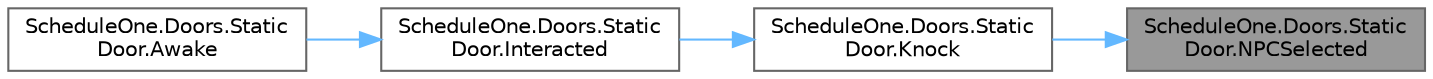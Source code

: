 digraph "ScheduleOne.Doors.StaticDoor.NPCSelected"
{
 // LATEX_PDF_SIZE
  bgcolor="transparent";
  edge [fontname=Helvetica,fontsize=10,labelfontname=Helvetica,labelfontsize=10];
  node [fontname=Helvetica,fontsize=10,shape=box,height=0.2,width=0.4];
  rankdir="RL";
  Node1 [id="Node000001",label="ScheduleOne.Doors.Static\lDoor.NPCSelected",height=0.2,width=0.4,color="gray40", fillcolor="grey60", style="filled", fontcolor="black",tooltip=" "];
  Node1 -> Node2 [id="edge1_Node000001_Node000002",dir="back",color="steelblue1",style="solid",tooltip=" "];
  Node2 [id="Node000002",label="ScheduleOne.Doors.Static\lDoor.Knock",height=0.2,width=0.4,color="grey40", fillcolor="white", style="filled",URL="$class_schedule_one_1_1_doors_1_1_static_door.html#a6ad1d603dfb54eff40073ce3fadd82b9",tooltip=" "];
  Node2 -> Node3 [id="edge2_Node000002_Node000003",dir="back",color="steelblue1",style="solid",tooltip=" "];
  Node3 [id="Node000003",label="ScheduleOne.Doors.Static\lDoor.Interacted",height=0.2,width=0.4,color="grey40", fillcolor="white", style="filled",URL="$class_schedule_one_1_1_doors_1_1_static_door.html#a793ed51940d21085bf88301437cc2cb9",tooltip=" "];
  Node3 -> Node4 [id="edge3_Node000003_Node000004",dir="back",color="steelblue1",style="solid",tooltip=" "];
  Node4 [id="Node000004",label="ScheduleOne.Doors.Static\lDoor.Awake",height=0.2,width=0.4,color="grey40", fillcolor="white", style="filled",URL="$class_schedule_one_1_1_doors_1_1_static_door.html#a72f3ad955b1fbeba9ce77c7454c0e994",tooltip=" "];
}
